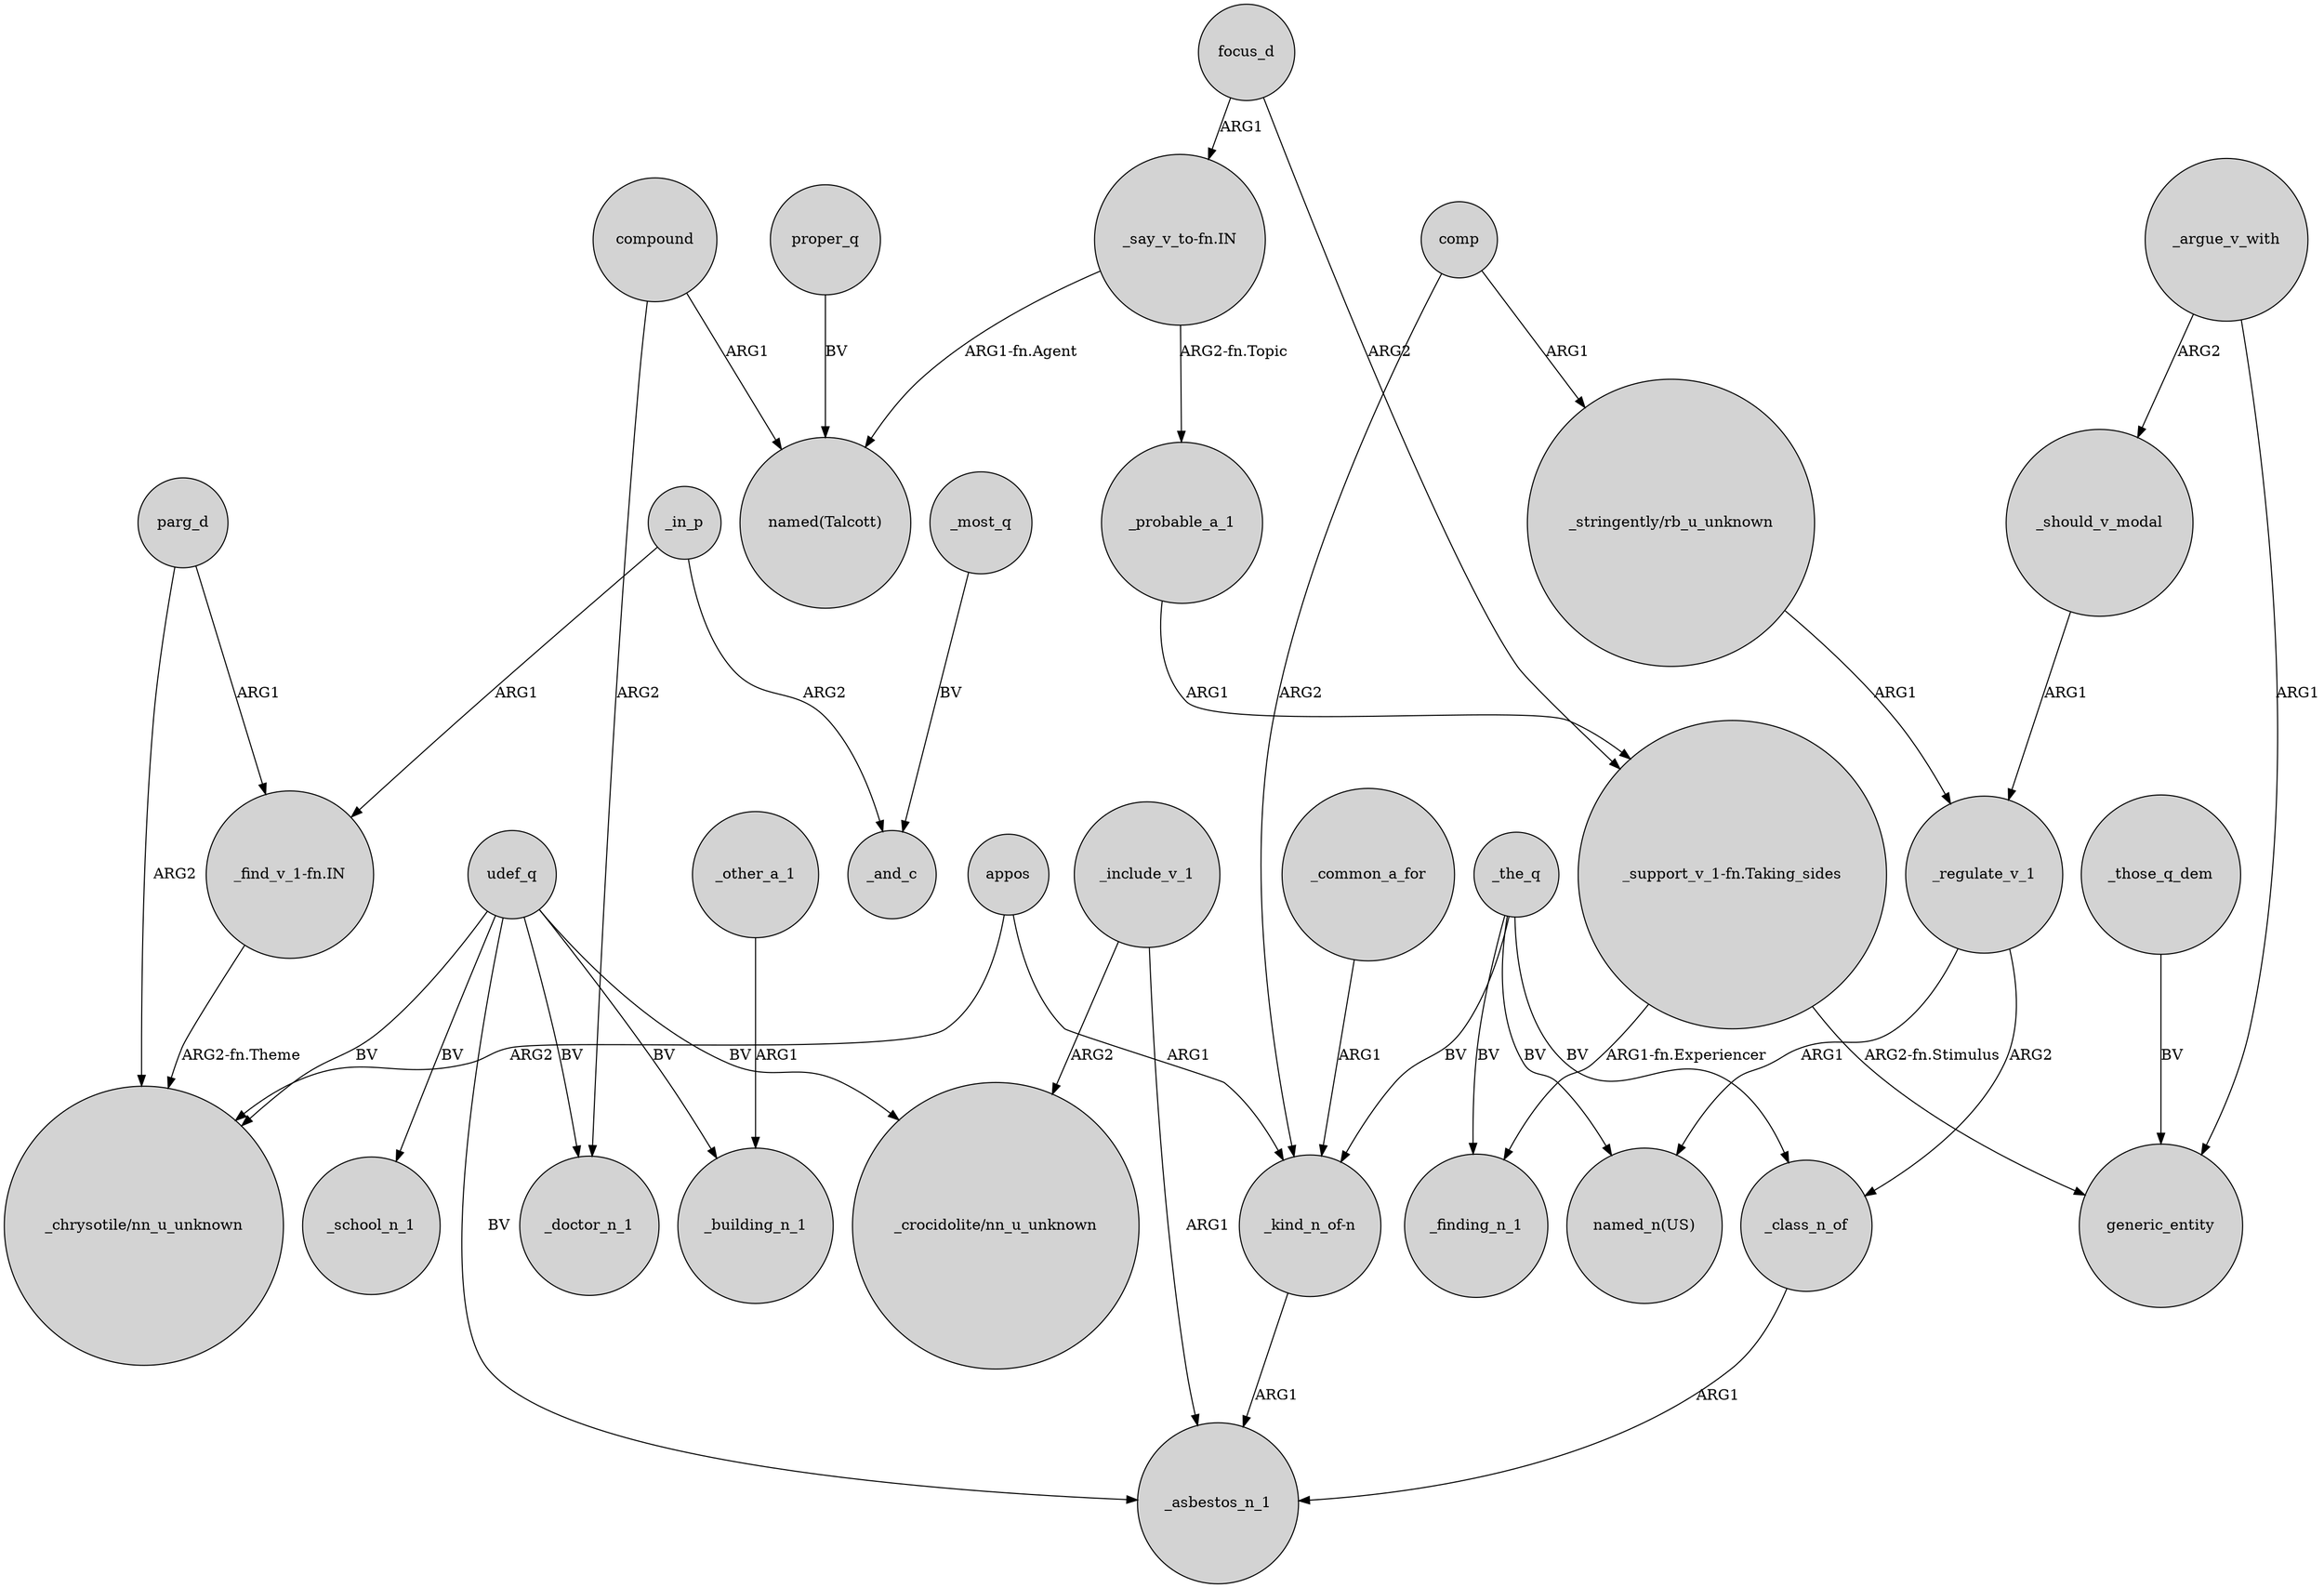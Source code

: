 digraph {
	node [shape=circle style=filled]
	"_find_v_1-fn.IN" -> "_chrysotile/nn_u_unknown" [label="ARG2-fn.Theme"]
	compound -> "named(Talcott)" [label=ARG1]
	compound -> _doctor_n_1 [label=ARG2]
	_common_a_for -> "_kind_n_of-n" [label=ARG1]
	udef_q -> _building_n_1 [label=BV]
	comp -> "_kind_n_of-n" [label=ARG2]
	_most_q -> _and_c [label=BV]
	_include_v_1 -> "_crocidolite/nn_u_unknown" [label=ARG2]
	_include_v_1 -> _asbestos_n_1 [label=ARG1]
	appos -> "_kind_n_of-n" [label=ARG1]
	"_kind_n_of-n" -> _asbestos_n_1 [label=ARG1]
	"_support_v_1-fn.Taking_sides" -> _finding_n_1 [label="ARG1-fn.Experiencer"]
	_the_q -> _finding_n_1 [label=BV]
	_should_v_modal -> _regulate_v_1 [label=ARG1]
	udef_q -> _doctor_n_1 [label=BV]
	_the_q -> _class_n_of [label=BV]
	_the_q -> "named_n(US)" [label=BV]
	_argue_v_with -> generic_entity [label=ARG1]
	parg_d -> "_chrysotile/nn_u_unknown" [label=ARG2]
	proper_q -> "named(Talcott)" [label=BV]
	"_say_v_to-fn.IN" -> _probable_a_1 [label="ARG2-fn.Topic"]
	"_support_v_1-fn.Taking_sides" -> generic_entity [label="ARG2-fn.Stimulus"]
	_class_n_of -> _asbestos_n_1 [label=ARG1]
	_other_a_1 -> _building_n_1 [label=ARG1]
	_in_p -> "_find_v_1-fn.IN" [label=ARG1]
	udef_q -> _asbestos_n_1 [label=BV]
	parg_d -> "_find_v_1-fn.IN" [label=ARG1]
	comp -> "_stringently/rb_u_unknown" [label=ARG1]
	_the_q -> "_kind_n_of-n" [label=BV]
	"_say_v_to-fn.IN" -> "named(Talcott)" [label="ARG1-fn.Agent"]
	appos -> "_chrysotile/nn_u_unknown" [label=ARG2]
	_regulate_v_1 -> _class_n_of [label=ARG2]
	_argue_v_with -> _should_v_modal [label=ARG2]
	_probable_a_1 -> "_support_v_1-fn.Taking_sides" [label=ARG1]
	udef_q -> _school_n_1 [label=BV]
	udef_q -> "_chrysotile/nn_u_unknown" [label=BV]
	focus_d -> "_support_v_1-fn.Taking_sides" [label=ARG2]
	_in_p -> _and_c [label=ARG2]
	_those_q_dem -> generic_entity [label=BV]
	"_stringently/rb_u_unknown" -> _regulate_v_1 [label=ARG1]
	focus_d -> "_say_v_to-fn.IN" [label=ARG1]
	udef_q -> "_crocidolite/nn_u_unknown" [label=BV]
	_regulate_v_1 -> "named_n(US)" [label=ARG1]
}
